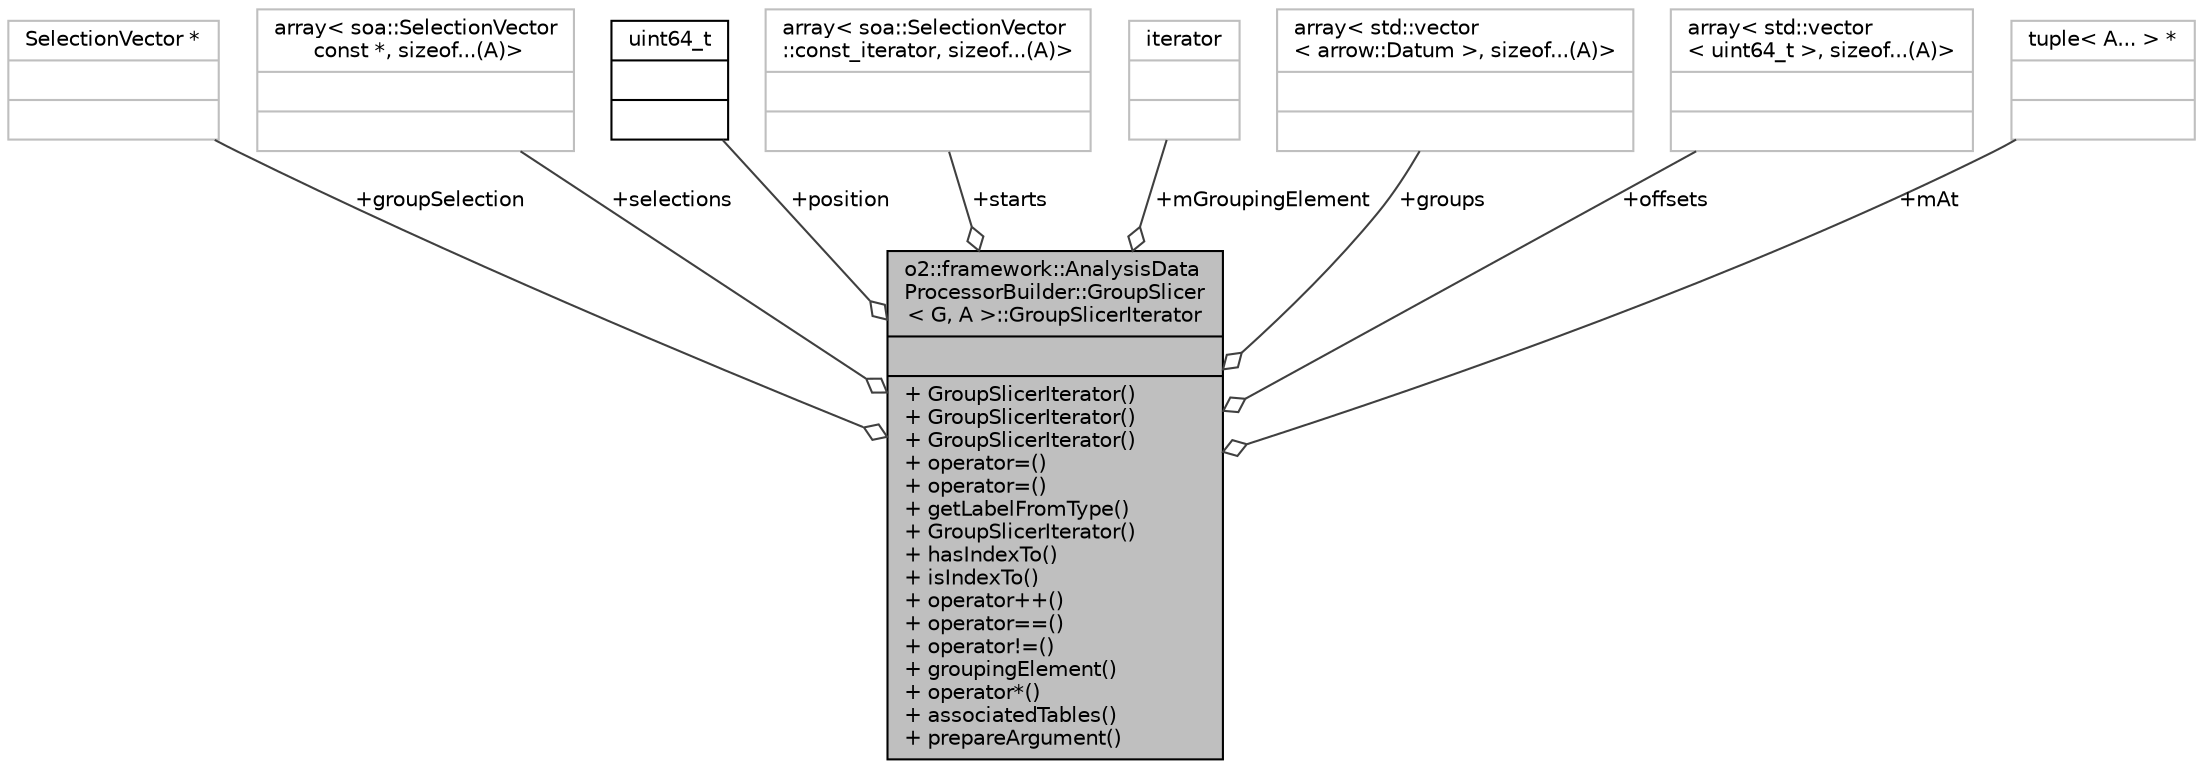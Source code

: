 digraph "o2::framework::AnalysisDataProcessorBuilder::GroupSlicer&lt; G, A &gt;::GroupSlicerIterator"
{
 // INTERACTIVE_SVG=YES
  bgcolor="transparent";
  edge [fontname="Helvetica",fontsize="10",labelfontname="Helvetica",labelfontsize="10"];
  node [fontname="Helvetica",fontsize="10",shape=record];
  Node1 [label="{o2::framework::AnalysisData\lProcessorBuilder::GroupSlicer\l\< G, A \>::GroupSlicerIterator\n||+ GroupSlicerIterator()\l+ GroupSlicerIterator()\l+ GroupSlicerIterator()\l+ operator=()\l+ operator=()\l+ getLabelFromType()\l+ GroupSlicerIterator()\l+ hasIndexTo()\l+ isIndexTo()\l+ operator++()\l+ operator==()\l+ operator!=()\l+ groupingElement()\l+ operator*()\l+ associatedTables()\l+ prepareArgument()\l}",height=0.2,width=0.4,color="black", fillcolor="grey75", style="filled", fontcolor="black"];
  Node2 -> Node1 [color="grey25",fontsize="10",style="solid",label=" +groupSelection" ,arrowhead="odiamond",fontname="Helvetica"];
  Node2 [label="{SelectionVector *\n||}",height=0.2,width=0.4,color="grey75"];
  Node3 -> Node1 [color="grey25",fontsize="10",style="solid",label=" +selections" ,arrowhead="odiamond",fontname="Helvetica"];
  Node3 [label="{array\< soa::SelectionVector\l const *, sizeof...(A)\>\n||}",height=0.2,width=0.4,color="grey75"];
  Node4 -> Node1 [color="grey25",fontsize="10",style="solid",label=" +position" ,arrowhead="odiamond",fontname="Helvetica"];
  Node4 [label="{uint64_t\n||}",height=0.2,width=0.4,color="black",URL="$d6/d30/classuint64__t.html"];
  Node5 -> Node1 [color="grey25",fontsize="10",style="solid",label=" +starts" ,arrowhead="odiamond",fontname="Helvetica"];
  Node5 [label="{array\< soa::SelectionVector\l::const_iterator, sizeof...(A)\>\n||}",height=0.2,width=0.4,color="grey75"];
  Node6 -> Node1 [color="grey25",fontsize="10",style="solid",label=" +mGroupingElement" ,arrowhead="odiamond",fontname="Helvetica"];
  Node6 [label="{iterator\n||}",height=0.2,width=0.4,color="grey75"];
  Node7 -> Node1 [color="grey25",fontsize="10",style="solid",label=" +groups" ,arrowhead="odiamond",fontname="Helvetica"];
  Node7 [label="{array\< std::vector\l\< arrow::Datum \>, sizeof...(A)\>\n||}",height=0.2,width=0.4,color="grey75"];
  Node8 -> Node1 [color="grey25",fontsize="10",style="solid",label=" +offsets" ,arrowhead="odiamond",fontname="Helvetica"];
  Node8 [label="{array\< std::vector\l\< uint64_t \>, sizeof...(A)\>\n||}",height=0.2,width=0.4,color="grey75"];
  Node9 -> Node1 [color="grey25",fontsize="10",style="solid",label=" +mAt" ,arrowhead="odiamond",fontname="Helvetica"];
  Node9 [label="{tuple\< A... \> *\n||}",height=0.2,width=0.4,color="grey75"];
}

